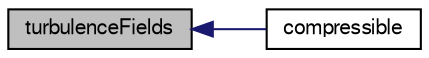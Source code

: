 digraph "turbulenceFields"
{
  bgcolor="transparent";
  edge [fontname="FreeSans",fontsize="10",labelfontname="FreeSans",labelfontsize="10"];
  node [fontname="FreeSans",fontsize="10",shape=record];
  rankdir="LR";
  Node1 [label="turbulenceFields",height=0.2,width=0.4,color="black", fillcolor="grey75", style="filled", fontcolor="black"];
  Node1 -> Node2 [dir="back",color="midnightblue",fontsize="10",style="solid",fontname="FreeSans"];
  Node2 [label="compressible",height=0.2,width=0.4,color="black",URL="$a28922.html#a49c093e9be7862696c0f8e43db124300",tooltip="Return true if compressible turbulence model is identified. "];
}
